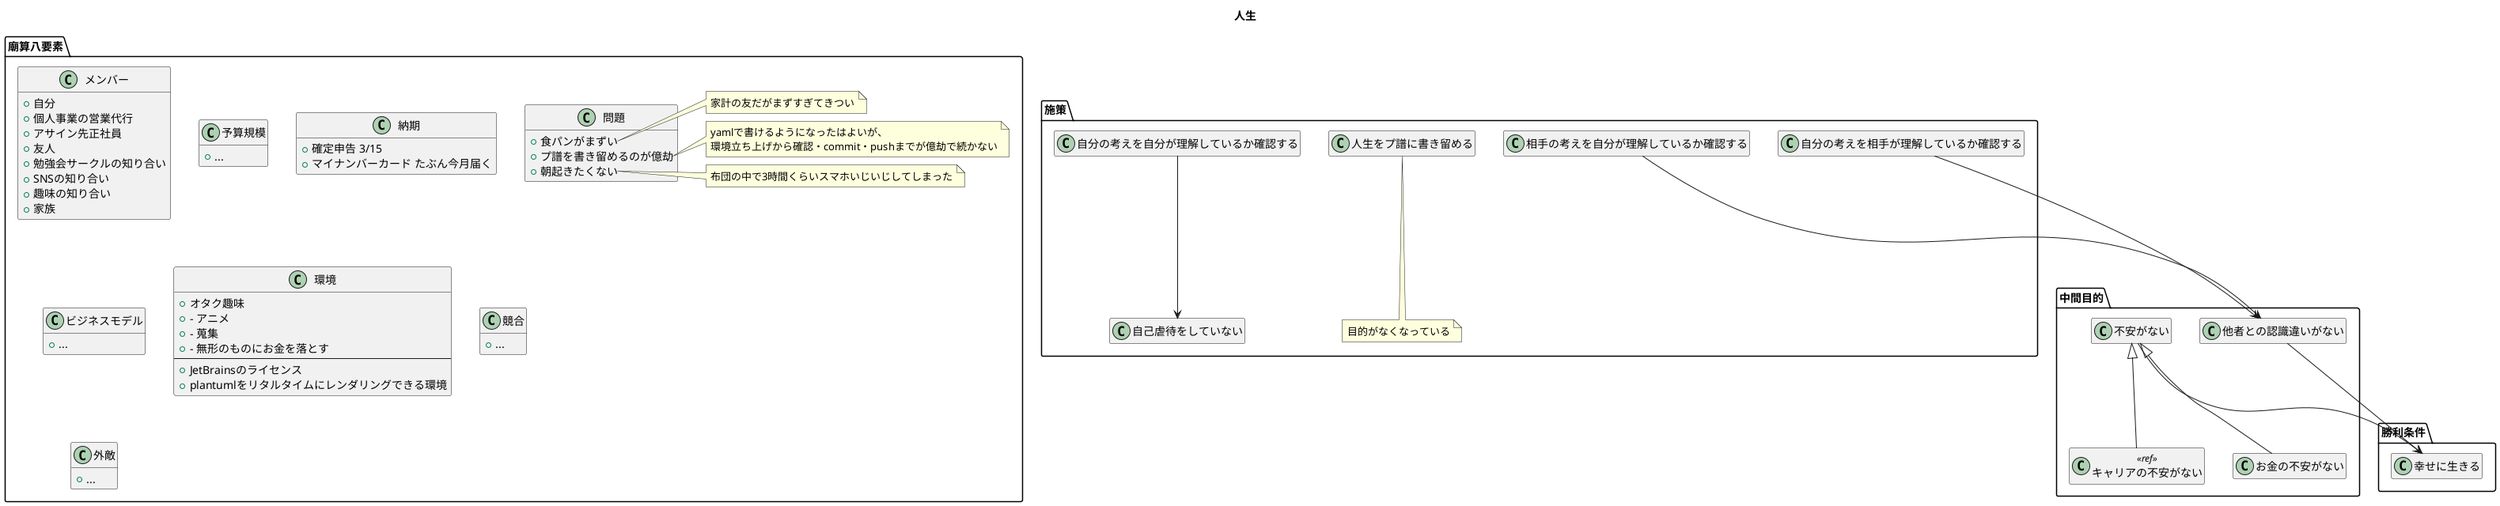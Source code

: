 @startuml

title 人生

hide empty members
skinparam class {
  BackgroundColor<<deprecated>> Grey
  BackgroundColor<<new>> Yellow
}

package 勝利条件 {
  class 幸せに生きる
}

package 中間目的 {
  class 不安がない
  不安がない --> 幸せに生きる

  class キャリアの不安がない<<ref>> extends 不安がない
  class お金の不安がない extends 不安がない

  class 他者との認識違いがない
  他者との認識違いがない --> 幸せに生きる
}

package 施策 {
  class 人生をプ譜に書き留める
  note bottom: 目的がなくなっている

  class 自分の考えを相手が理解しているか確認する
  class 相手の考えを自分が理解しているか確認する
  自分の考えを相手が理解しているか確認する --> 他者との認識違いがない
  相手の考えを自分が理解しているか確認する --> 他者との認識違いがない

  class 自分の考えを自分が理解しているか確認する
  自分の考えを自分が理解しているか確認する --> 自己虐待をしていない
}

package 廟算八要素 {
  class メンバー {
   + 自分
   + 個人事業の営業代行
   + アサイン先正社員
   + 友人
   + 勉強会サークルの知り合い
   + SNSの知り合い
   + 趣味の知り合い
   + 家族
  }
  class 予算規模 {
   + ...
  }
  class 納期 {
   + 確定申告 3/15
   + マイナンバーカード たぶん今月届く
  }
  class ビジネスモデル {
   + ...
  }
  class 環境 {
   + オタク趣味
   + - アニメ
   + - 蒐集
   + - 無形のものにお金を落とす
   --
   + JetBrainsのライセンス
   + plantumlをリタルタイムにレンダリングできる環境
  }
  class 競合 {
   + ...
  }
  class 外敵 {
   + ...
  }
  class 問題 {
   + 食パンがまずい
   + プ譜を書き留めるのが億劫
   + 朝起きたくない
  }
  note right of 問題::食パンがまずい
  家計の友だがまずすぎてきつい
  end note
  note right of 問題::プ譜を書き留めるのが億劫
  yamlで書けるようになったはよいが、
  環境立ち上げから確認・commit・pushまでが億劫で続かない
  end note
  note right of 問題::朝起きたくない
  布団の中で3時間くらいスマホいじいじしてしまった
  end note
}

@enduml
